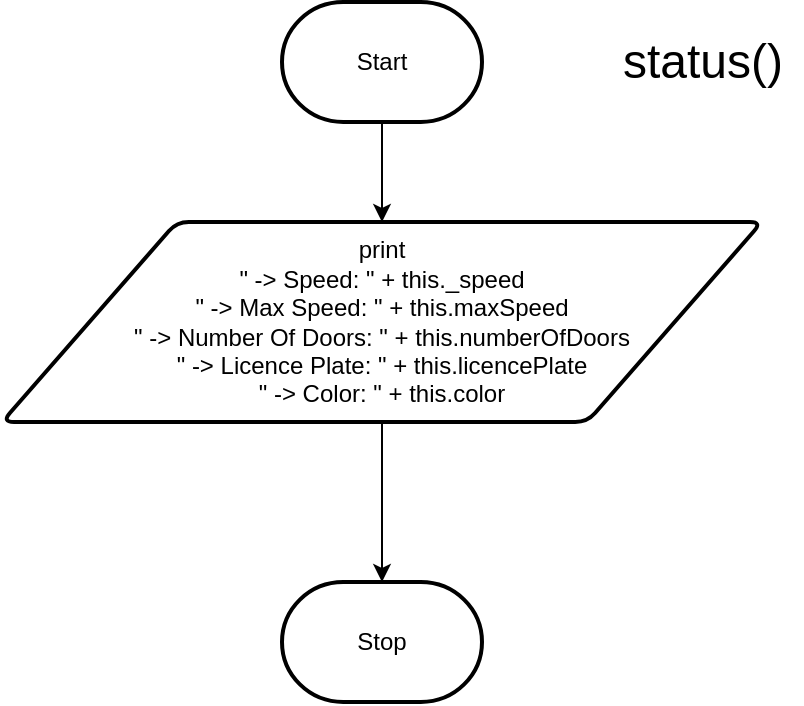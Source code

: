 <mxfile>
    <diagram id="-wP0iNTNDDZNSM6tUFZy" name="Page-1">
        <mxGraphModel dx="540" dy="740" grid="1" gridSize="10" guides="1" tooltips="1" connect="1" arrows="1" fold="1" page="1" pageScale="1" pageWidth="827" pageHeight="1169" math="0" shadow="0">
            <root>
                <mxCell id="0"/>
                <mxCell id="1" parent="0"/>
                <mxCell id="5" style="edgeStyle=none;html=1;entryX=0.5;entryY=0;entryDx=0;entryDy=0;" edge="1" parent="1" source="2" target="3">
                    <mxGeometry relative="1" as="geometry"/>
                </mxCell>
                <mxCell id="2" value="Start" style="strokeWidth=2;html=1;shape=mxgraph.flowchart.terminator;whiteSpace=wrap;" vertex="1" parent="1">
                    <mxGeometry x="240" y="360" width="100" height="60" as="geometry"/>
                </mxCell>
                <mxCell id="16" style="edgeStyle=none;html=1;entryX=0.5;entryY=0;entryDx=0;entryDy=0;entryPerimeter=0;" edge="1" parent="1" source="3" target="14">
                    <mxGeometry relative="1" as="geometry"/>
                </mxCell>
                <mxCell id="3" value="print&lt;br&gt;&quot; -&amp;gt; Speed: &quot; + this._speed&lt;br&gt;&quot; -&amp;gt; Max Speed: &quot; + this.maxSpeed&lt;br&gt;&quot; -&amp;gt; Number Of Doors: &quot; + this.numberOfDoors&lt;br&gt;&quot; -&amp;gt; Licence Plate: &quot; + this.licencePlate&lt;br&gt;&quot; -&amp;gt; Color: &quot; + this.color" style="shape=parallelogram;html=1;strokeWidth=2;perimeter=parallelogramPerimeter;whiteSpace=wrap;rounded=1;arcSize=12;size=0.23;" vertex="1" parent="1">
                    <mxGeometry x="100" y="470" width="380" height="100" as="geometry"/>
                </mxCell>
                <mxCell id="14" value="Stop" style="strokeWidth=2;html=1;shape=mxgraph.flowchart.terminator;whiteSpace=wrap;" vertex="1" parent="1">
                    <mxGeometry x="240" y="650" width="100" height="60" as="geometry"/>
                </mxCell>
                <mxCell id="17" value="&lt;font style=&quot;font-size: 24px;&quot;&gt;status()&lt;/font&gt;" style="text;html=1;align=center;verticalAlign=middle;resizable=0;points=[];autosize=1;strokeColor=none;fillColor=none;" vertex="1" parent="1">
                    <mxGeometry x="400" y="370" width="100" height="40" as="geometry"/>
                </mxCell>
            </root>
        </mxGraphModel>
    </diagram>
</mxfile>
